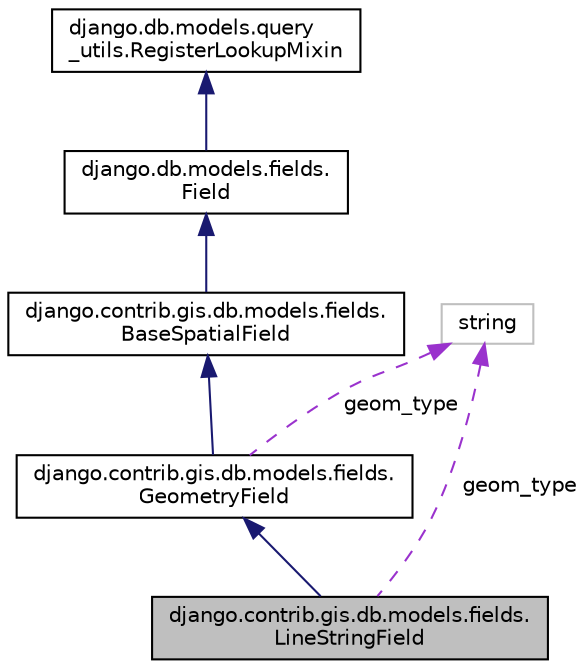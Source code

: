 digraph "django.contrib.gis.db.models.fields.LineStringField"
{
 // LATEX_PDF_SIZE
  edge [fontname="Helvetica",fontsize="10",labelfontname="Helvetica",labelfontsize="10"];
  node [fontname="Helvetica",fontsize="10",shape=record];
  Node1 [label="django.contrib.gis.db.models.fields.\lLineStringField",height=0.2,width=0.4,color="black", fillcolor="grey75", style="filled", fontcolor="black",tooltip=" "];
  Node2 -> Node1 [dir="back",color="midnightblue",fontsize="10",style="solid"];
  Node2 [label="django.contrib.gis.db.models.fields.\lGeometryField",height=0.2,width=0.4,color="black", fillcolor="white", style="filled",URL="$classdjango_1_1contrib_1_1gis_1_1db_1_1models_1_1fields_1_1_geometry_field.html",tooltip=" "];
  Node3 -> Node2 [dir="back",color="midnightblue",fontsize="10",style="solid"];
  Node3 [label="django.contrib.gis.db.models.fields.\lBaseSpatialField",height=0.2,width=0.4,color="black", fillcolor="white", style="filled",URL="$classdjango_1_1contrib_1_1gis_1_1db_1_1models_1_1fields_1_1_base_spatial_field.html",tooltip=" "];
  Node4 -> Node3 [dir="back",color="midnightblue",fontsize="10",style="solid"];
  Node4 [label="django.db.models.fields.\lField",height=0.2,width=0.4,color="black", fillcolor="white", style="filled",URL="$classdjango_1_1db_1_1models_1_1fields_1_1_field.html",tooltip=" "];
  Node5 -> Node4 [dir="back",color="midnightblue",fontsize="10",style="solid"];
  Node5 [label="django.db.models.query\l_utils.RegisterLookupMixin",height=0.2,width=0.4,color="black", fillcolor="white", style="filled",URL="$classdjango_1_1db_1_1models_1_1query__utils_1_1_register_lookup_mixin.html",tooltip=" "];
  Node6 -> Node2 [dir="back",color="darkorchid3",fontsize="10",style="dashed",label=" geom_type" ];
  Node6 [label="string",height=0.2,width=0.4,color="grey75", fillcolor="white", style="filled",tooltip=" "];
  Node6 -> Node1 [dir="back",color="darkorchid3",fontsize="10",style="dashed",label=" geom_type" ];
}
